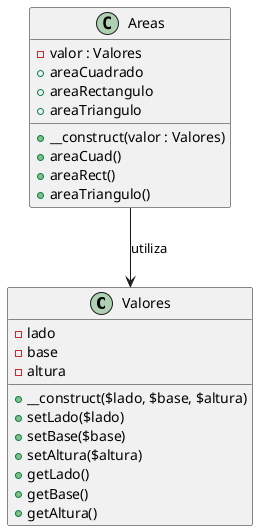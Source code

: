 @startuml = lola
    class Valores {
        - lado
        - base
        - altura
        + __construct($lado, $base, $altura)
        + setLado($lado)
        + setBase($base)
        + setAltura($altura)
        + getLado()
        + getBase()
        + getAltura()
    }

    class Areas {
        - valor : Valores
        + areaCuadrado
        + areaRectangulo
        + areaTriangulo
        + __construct(valor : Valores)
        + areaCuad()
        + areaRect()
        + areaTriangulo()
    }

    Areas --> Valores : utiliza
@enduml